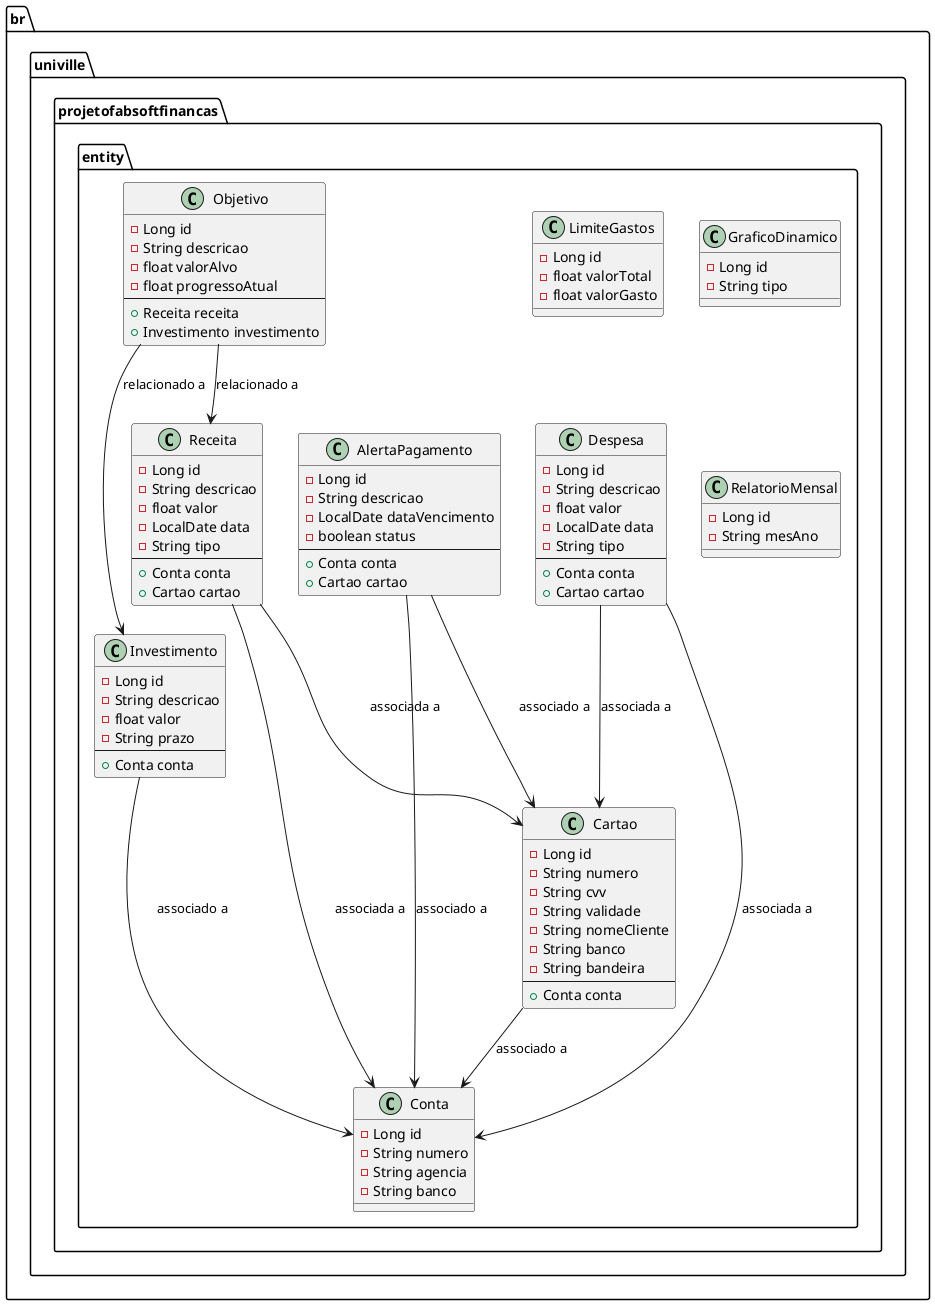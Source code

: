 @startuml
package br.univille.projetofabsoftfinancas.entity {
    class Receita {
        - Long id
        - String descricao
        - float valor
        - LocalDate data
        - String tipo
        --
        + Conta conta
        + Cartao cartao
    }

    class Despesa {
        - Long id
        - String descricao
        - float valor
        - LocalDate data
        - String tipo
        --
        + Conta conta
        + Cartao cartao
    }

    class Conta {
        - Long id
        - String numero
        - String agencia
        - String banco
    }

    class Cartao {
        - Long id
        - String numero
        - String cvv
        - String validade
        - String nomeCliente
        - String banco
        - String bandeira
        --
        + Conta conta
    }

    class Investimento {
        - Long id
        - String descricao
        - float valor
        - String prazo
        --
        + Conta conta
    }

    class AlertaPagamento {
        - Long id
        - String descricao
        - LocalDate dataVencimento
        - boolean status
        --
        + Conta conta
        + Cartao cartao
    }

    class Objetivo {
        - Long id
        - String descricao
        - float valorAlvo
        - float progressoAtual
        --
        + Receita receita
        + Investimento investimento
    }

    class LimiteGastos {
        - Long id
        - float valorTotal
        - float valorGasto
    }

    class GraficoDinamico {
        - Long id
        - String tipo
    }

    class RelatorioMensal {
        - Long id
        - String mesAno
    }

    Receita --> Conta : "associada a"
    Receita --> Cartao : "associada a"
    Despesa --> Conta : "associada a"
    Despesa --> Cartao : "associada a"
    Cartao --> Conta : "associado a"
    Investimento --> Conta : "associado a"
    AlertaPagamento --> Conta : "associado a"
    AlertaPagamento --> Cartao : "associado a"
    Objetivo --> Receita : "relacionado a"
    Objetivo --> Investimento : "relacionado a"
}
@enduml